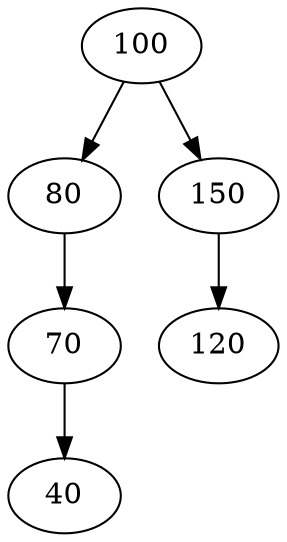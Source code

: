 digraph G { 
X20000123[label ="100"];
X20000123->X60000123;
X60000123[label ="80"];
X60000123[label ="80"];
X60000123->X90000123;
X90000123[label ="70"];
X90000123[label ="70"];
X90000123->X05000123;
X05000123[label ="40"];
X20000123[label ="100"];
X20000123->X30000123;
X30000123[label ="150"];
X30000123[label ="150"];
X30000123->X04000123;
X04000123[label ="120"];
 }